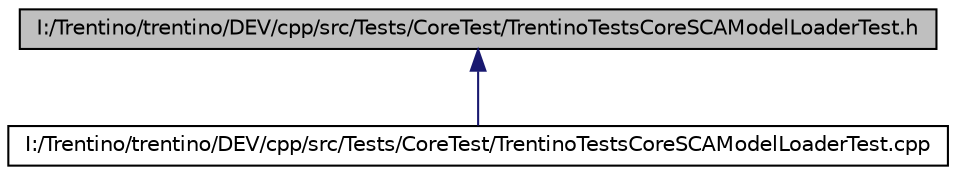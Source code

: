 digraph G
{
  edge [fontname="Helvetica",fontsize="10",labelfontname="Helvetica",labelfontsize="10"];
  node [fontname="Helvetica",fontsize="10",shape=record];
  Node1 [label="I:/Trentino/trentino/DEV/cpp/src/Tests/CoreTest/TrentinoTestsCoreSCAModelLoaderTest.h",height=0.2,width=0.4,color="black", fillcolor="grey75", style="filled" fontcolor="black"];
  Node1 -> Node2 [dir="back",color="midnightblue",fontsize="10",style="solid",fontname="Helvetica"];
  Node2 [label="I:/Trentino/trentino/DEV/cpp/src/Tests/CoreTest/TrentinoTestsCoreSCAModelLoaderTest.cpp",height=0.2,width=0.4,color="black", fillcolor="white", style="filled",URL="$_trentino_tests_core_s_c_a_model_loader_test_8cpp.html"];
}
